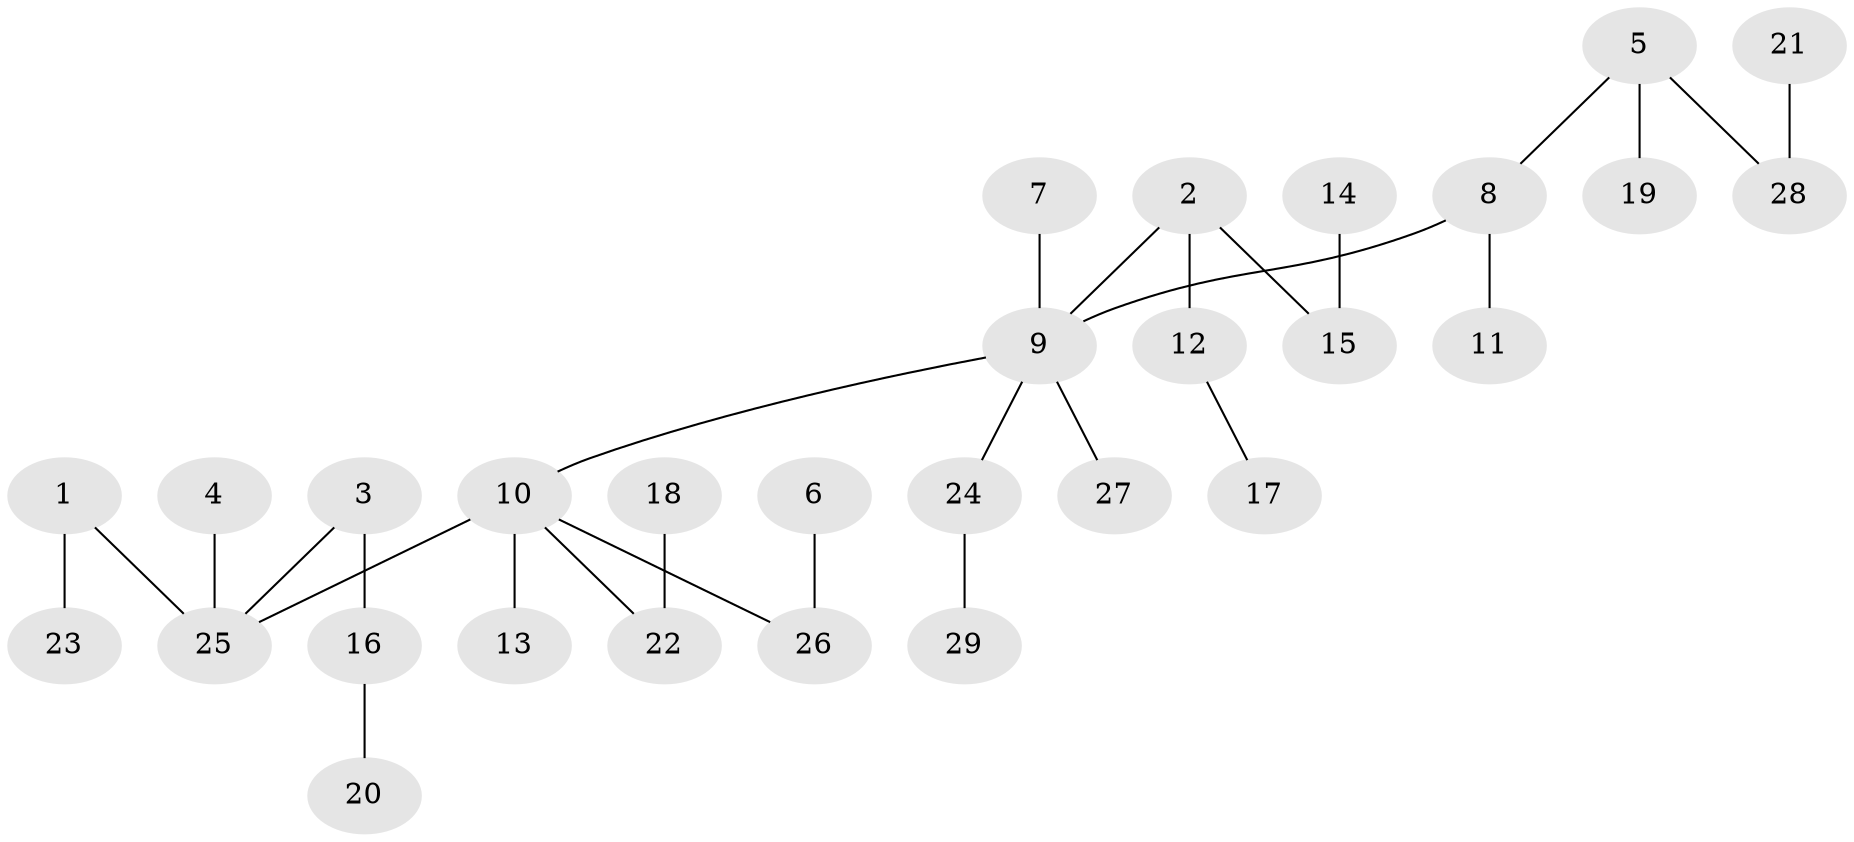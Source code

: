 // original degree distribution, {6: 0.034482758620689655, 3: 0.15517241379310345, 7: 0.017241379310344827, 2: 0.27586206896551724, 1: 0.4827586206896552, 4: 0.034482758620689655}
// Generated by graph-tools (version 1.1) at 2025/02/03/09/25 03:02:28]
// undirected, 29 vertices, 28 edges
graph export_dot {
graph [start="1"]
  node [color=gray90,style=filled];
  1;
  2;
  3;
  4;
  5;
  6;
  7;
  8;
  9;
  10;
  11;
  12;
  13;
  14;
  15;
  16;
  17;
  18;
  19;
  20;
  21;
  22;
  23;
  24;
  25;
  26;
  27;
  28;
  29;
  1 -- 23 [weight=1.0];
  1 -- 25 [weight=1.0];
  2 -- 9 [weight=1.0];
  2 -- 12 [weight=1.0];
  2 -- 15 [weight=1.0];
  3 -- 16 [weight=1.0];
  3 -- 25 [weight=1.0];
  4 -- 25 [weight=1.0];
  5 -- 8 [weight=1.0];
  5 -- 19 [weight=1.0];
  5 -- 28 [weight=1.0];
  6 -- 26 [weight=1.0];
  7 -- 9 [weight=1.0];
  8 -- 9 [weight=1.0];
  8 -- 11 [weight=1.0];
  9 -- 10 [weight=1.0];
  9 -- 24 [weight=1.0];
  9 -- 27 [weight=1.0];
  10 -- 13 [weight=1.0];
  10 -- 22 [weight=1.0];
  10 -- 25 [weight=1.0];
  10 -- 26 [weight=1.0];
  12 -- 17 [weight=1.0];
  14 -- 15 [weight=1.0];
  16 -- 20 [weight=1.0];
  18 -- 22 [weight=1.0];
  21 -- 28 [weight=1.0];
  24 -- 29 [weight=1.0];
}

